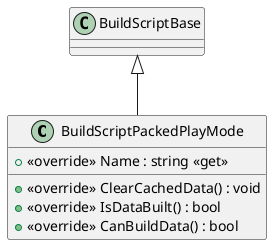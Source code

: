 @startuml
class BuildScriptPackedPlayMode {
    + <<override>> Name : string <<get>>
    + <<override>> ClearCachedData() : void
    + <<override>> IsDataBuilt() : bool
    + <<override>> CanBuildData() : bool
}
BuildScriptBase <|-- BuildScriptPackedPlayMode
@enduml

